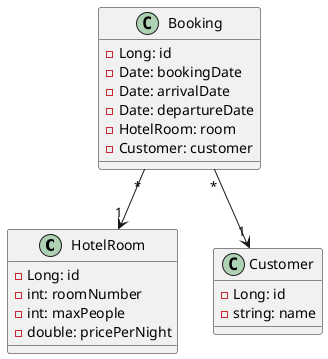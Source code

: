@startuml

    class HotelRoom{
        - Long: id
        - int: roomNumber
        - int: maxPeople
        - double: pricePerNight
    }

    class Booking {
        - Long: id
        - Date: bookingDate
        - Date: arrivalDate
        - Date: departureDate
        - HotelRoom: room
        - Customer: customer
    }

    class Customer {
        - Long: id
        - string: name
    }

    Booking "*" --> "1" HotelRoom
    Booking "*" --> "1" Customer

@enduml